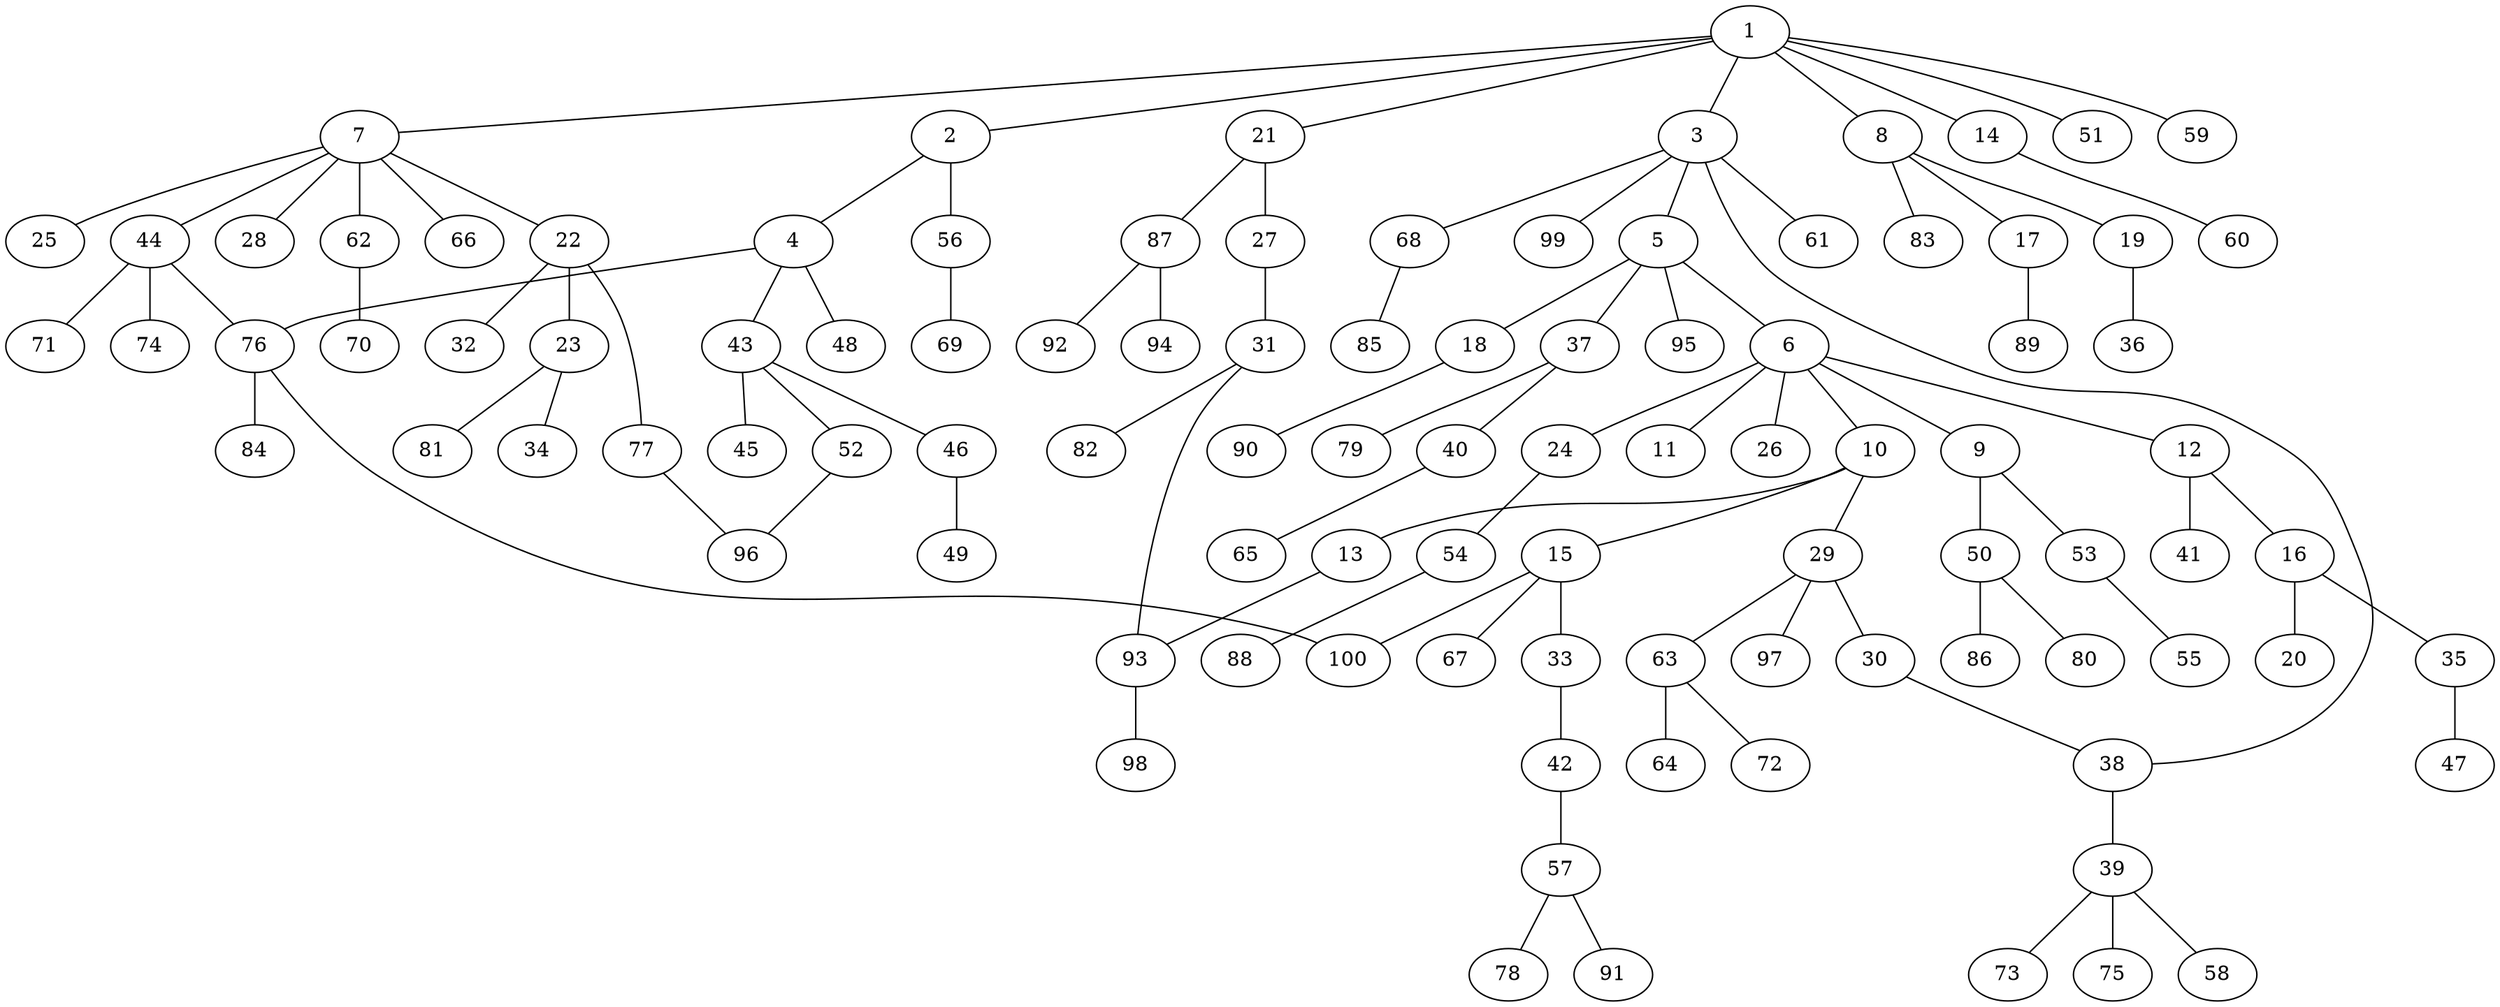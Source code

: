 graph graphname {1--2
1--3
1--7
1--8
1--14
1--21
1--51
1--59
2--4
2--56
3--5
3--38
3--61
3--68
3--99
4--43
4--48
4--76
5--6
5--18
5--37
5--95
6--9
6--10
6--11
6--12
6--24
6--26
7--22
7--25
7--28
7--44
7--62
7--66
8--17
8--19
8--83
9--50
9--53
10--13
10--15
10--29
12--16
12--41
13--93
14--60
15--33
15--67
15--100
16--20
16--35
17--89
18--90
19--36
21--27
21--87
22--23
22--32
22--77
23--34
23--81
24--54
27--31
29--30
29--63
29--97
30--38
31--82
31--93
33--42
35--47
37--40
37--79
38--39
39--58
39--73
39--75
40--65
42--57
43--45
43--46
43--52
44--71
44--74
44--76
46--49
50--80
50--86
52--96
53--55
54--88
56--69
57--78
57--91
62--70
63--64
63--72
68--85
76--84
76--100
77--96
87--92
87--94
93--98
}